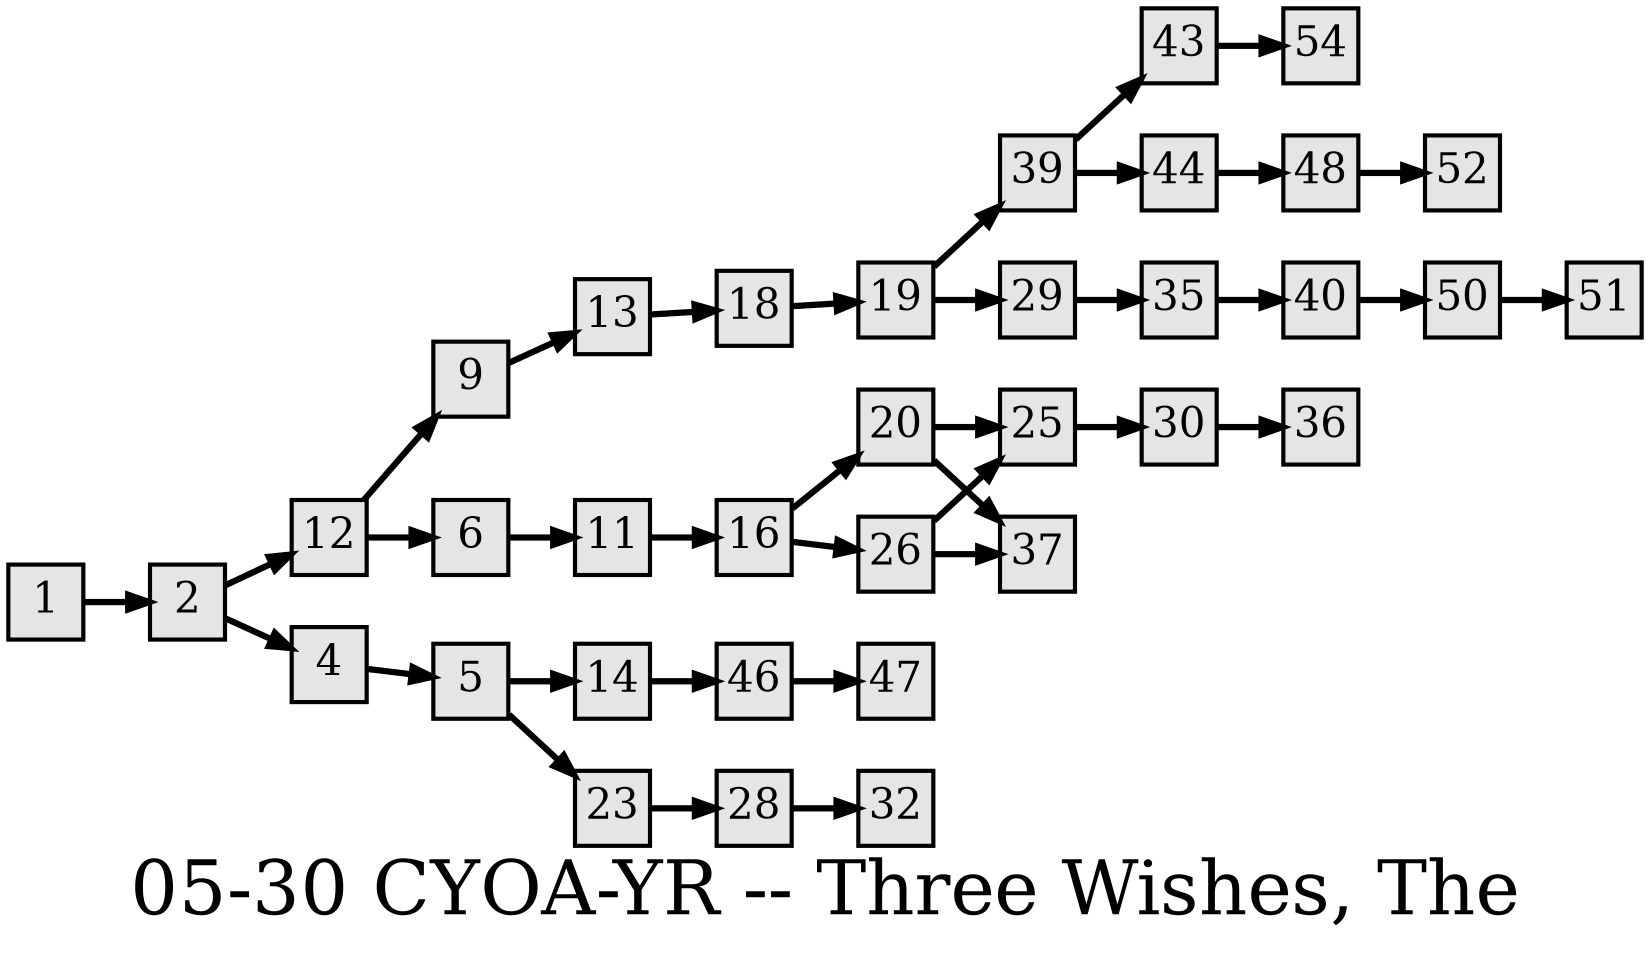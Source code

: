 digraph g{
  graph [ label="05-30 CYOA-YR -- Three Wishes, The" rankdir=LR, ordering=out, fontsize=36, nodesep="0.35", ranksep="0.45"];
  node  [shape=rect, penwidth=2, fontsize=20, style=filled, fillcolor=grey90, margin="0,0", labelfloat=true, regular=true, fixedsize=true];
  edge  [labelfloat=true, penwidth=3, fontsize=12];

  1 -> 2;
  2 -> 12;
  2 -> 4;
  4 -> 5;
  5 -> 14;
  5 -> 23;
  6 -> 11;
  9 -> 13;
  11 -> 16;
  12 -> 9;
  12 -> 6;
  13 -> 18;
  14 -> 46;
  16 -> 20;
  16 -> 26;
  18 -> 19;
  19 -> 39;
  19 -> 29;
  20 -> 25;
  20 -> 37;
  23 -> 28;
  25 -> 30;
  26 -> 25;
  26 -> 37;
  28 -> 32;
  29 -> 35;
  30 -> 36;
  35 -> 40;
  39 -> 43;
  39 -> 44;
  40 -> 50;
  43 -> 54;
  44 -> 48;
  46 -> 47;
  48 -> 52;
  50 -> 51;
}

